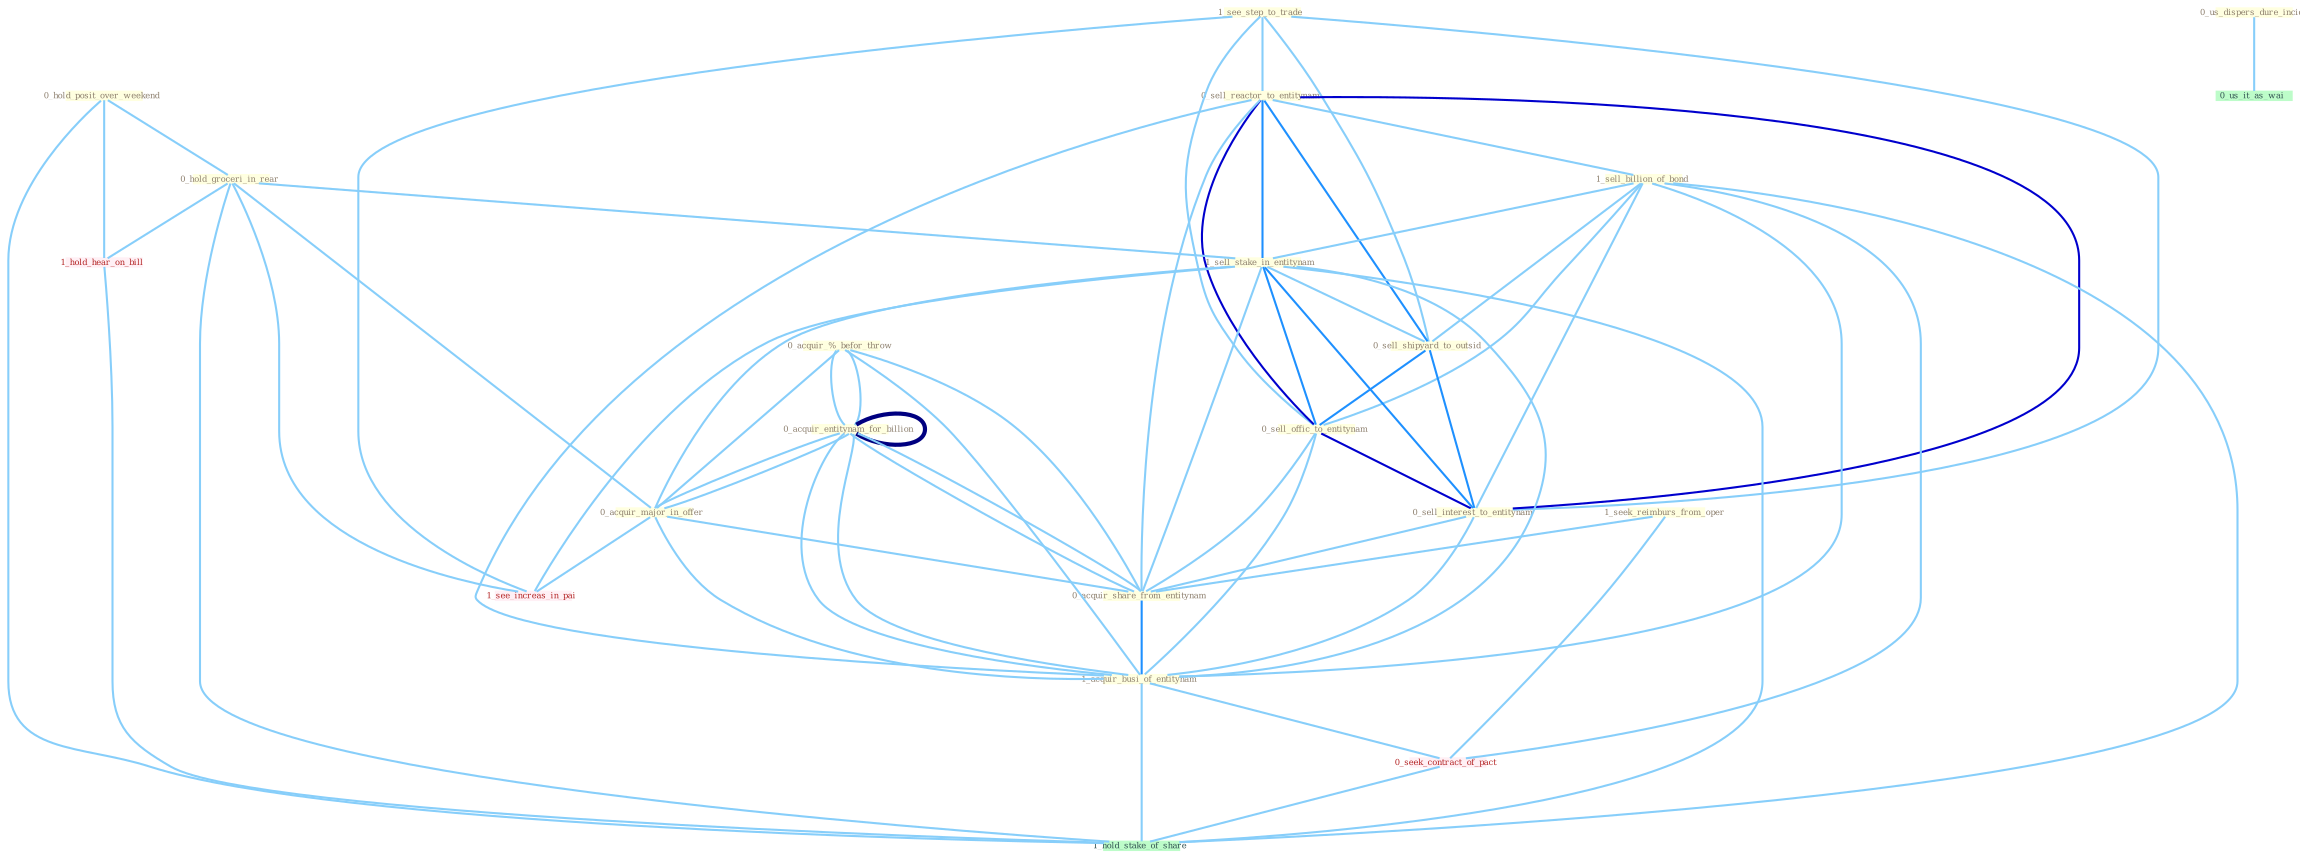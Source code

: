 Graph G{ 
    node
    [shape=polygon,style=filled,width=.5,height=.06,color="#BDFCC9",fixedsize=true,fontsize=4,
    fontcolor="#2f4f4f"];
    {node
    [color="#ffffe0", fontcolor="#8b7d6b"] "0_acquir_%_befor_throw " "1_see_step_to_trade " "0_hold_posit_over_weekend " "0_sell_reactor_to_entitynam " "1_sell_billion_of_bond " "0_acquir_entitynam_for_billion " "0_hold_groceri_in_rear " "1_seek_reimburs_from_oper " "0_us_dispers_dure_incid " "1_sell_stake_in_entitynam " "0_sell_shipyard_to_outsid " "0_sell_offic_to_entitynam " "0_acquir_major_in_offer " "0_sell_interest_to_entitynam " "0_acquir_share_from_entitynam " "1_acquir_busi_of_entitynam "}
{node [color="#fff0f5", fontcolor="#b22222"] "0_seek_contract_of_pact " "1_see_increas_in_pai " "1_hold_hear_on_bill "}
edge [color="#B0E2FF"];

	"0_acquir_%_befor_throw " -- "0_acquir_entitynam_for_billion " [w="1", color="#87cefa" ];
	"0_acquir_%_befor_throw " -- "0_acquir_major_in_offer " [w="1", color="#87cefa" ];
	"0_acquir_%_befor_throw " -- "0_acquir_share_from_entitynam " [w="1", color="#87cefa" ];
	"0_acquir_%_befor_throw " -- "1_acquir_busi_of_entitynam " [w="1", color="#87cefa" ];
	"0_acquir_%_befor_throw " -- "0_acquir_entitynam_for_billion " [w="1", color="#87cefa" ];
	"1_see_step_to_trade " -- "0_sell_reactor_to_entitynam " [w="1", color="#87cefa" ];
	"1_see_step_to_trade " -- "0_sell_shipyard_to_outsid " [w="1", color="#87cefa" ];
	"1_see_step_to_trade " -- "0_sell_offic_to_entitynam " [w="1", color="#87cefa" ];
	"1_see_step_to_trade " -- "0_sell_interest_to_entitynam " [w="1", color="#87cefa" ];
	"1_see_step_to_trade " -- "1_see_increas_in_pai " [w="1", color="#87cefa" ];
	"0_hold_posit_over_weekend " -- "0_hold_groceri_in_rear " [w="1", color="#87cefa" ];
	"0_hold_posit_over_weekend " -- "1_hold_hear_on_bill " [w="1", color="#87cefa" ];
	"0_hold_posit_over_weekend " -- "1_hold_stake_of_share " [w="1", color="#87cefa" ];
	"0_sell_reactor_to_entitynam " -- "1_sell_billion_of_bond " [w="1", color="#87cefa" ];
	"0_sell_reactor_to_entitynam " -- "1_sell_stake_in_entitynam " [w="2", color="#1e90ff" , len=0.8];
	"0_sell_reactor_to_entitynam " -- "0_sell_shipyard_to_outsid " [w="2", color="#1e90ff" , len=0.8];
	"0_sell_reactor_to_entitynam " -- "0_sell_offic_to_entitynam " [w="3", color="#0000cd" , len=0.6];
	"0_sell_reactor_to_entitynam " -- "0_sell_interest_to_entitynam " [w="3", color="#0000cd" , len=0.6];
	"0_sell_reactor_to_entitynam " -- "0_acquir_share_from_entitynam " [w="1", color="#87cefa" ];
	"0_sell_reactor_to_entitynam " -- "1_acquir_busi_of_entitynam " [w="1", color="#87cefa" ];
	"1_sell_billion_of_bond " -- "1_sell_stake_in_entitynam " [w="1", color="#87cefa" ];
	"1_sell_billion_of_bond " -- "0_sell_shipyard_to_outsid " [w="1", color="#87cefa" ];
	"1_sell_billion_of_bond " -- "0_sell_offic_to_entitynam " [w="1", color="#87cefa" ];
	"1_sell_billion_of_bond " -- "0_sell_interest_to_entitynam " [w="1", color="#87cefa" ];
	"1_sell_billion_of_bond " -- "1_acquir_busi_of_entitynam " [w="1", color="#87cefa" ];
	"1_sell_billion_of_bond " -- "0_seek_contract_of_pact " [w="1", color="#87cefa" ];
	"1_sell_billion_of_bond " -- "1_hold_stake_of_share " [w="1", color="#87cefa" ];
	"0_acquir_entitynam_for_billion " -- "0_acquir_major_in_offer " [w="1", color="#87cefa" ];
	"0_acquir_entitynam_for_billion " -- "0_acquir_share_from_entitynam " [w="1", color="#87cefa" ];
	"0_acquir_entitynam_for_billion " -- "1_acquir_busi_of_entitynam " [w="1", color="#87cefa" ];
	"0_acquir_entitynam_for_billion " -- "0_acquir_entitynam_for_billion " [w="4", style=bold, color="#000080", len=0.4];
	"0_hold_groceri_in_rear " -- "1_sell_stake_in_entitynam " [w="1", color="#87cefa" ];
	"0_hold_groceri_in_rear " -- "0_acquir_major_in_offer " [w="1", color="#87cefa" ];
	"0_hold_groceri_in_rear " -- "1_see_increas_in_pai " [w="1", color="#87cefa" ];
	"0_hold_groceri_in_rear " -- "1_hold_hear_on_bill " [w="1", color="#87cefa" ];
	"0_hold_groceri_in_rear " -- "1_hold_stake_of_share " [w="1", color="#87cefa" ];
	"1_seek_reimburs_from_oper " -- "0_acquir_share_from_entitynam " [w="1", color="#87cefa" ];
	"1_seek_reimburs_from_oper " -- "0_seek_contract_of_pact " [w="1", color="#87cefa" ];
	"0_us_dispers_dure_incid " -- "0_us_it_as_wai " [w="1", color="#87cefa" ];
	"1_sell_stake_in_entitynam " -- "0_sell_shipyard_to_outsid " [w="1", color="#87cefa" ];
	"1_sell_stake_in_entitynam " -- "0_sell_offic_to_entitynam " [w="2", color="#1e90ff" , len=0.8];
	"1_sell_stake_in_entitynam " -- "0_acquir_major_in_offer " [w="1", color="#87cefa" ];
	"1_sell_stake_in_entitynam " -- "0_sell_interest_to_entitynam " [w="2", color="#1e90ff" , len=0.8];
	"1_sell_stake_in_entitynam " -- "0_acquir_share_from_entitynam " [w="1", color="#87cefa" ];
	"1_sell_stake_in_entitynam " -- "1_acquir_busi_of_entitynam " [w="1", color="#87cefa" ];
	"1_sell_stake_in_entitynam " -- "1_see_increas_in_pai " [w="1", color="#87cefa" ];
	"1_sell_stake_in_entitynam " -- "1_hold_stake_of_share " [w="1", color="#87cefa" ];
	"0_sell_shipyard_to_outsid " -- "0_sell_offic_to_entitynam " [w="2", color="#1e90ff" , len=0.8];
	"0_sell_shipyard_to_outsid " -- "0_sell_interest_to_entitynam " [w="2", color="#1e90ff" , len=0.8];
	"0_sell_offic_to_entitynam " -- "0_sell_interest_to_entitynam " [w="3", color="#0000cd" , len=0.6];
	"0_sell_offic_to_entitynam " -- "0_acquir_share_from_entitynam " [w="1", color="#87cefa" ];
	"0_sell_offic_to_entitynam " -- "1_acquir_busi_of_entitynam " [w="1", color="#87cefa" ];
	"0_acquir_major_in_offer " -- "0_acquir_share_from_entitynam " [w="1", color="#87cefa" ];
	"0_acquir_major_in_offer " -- "1_acquir_busi_of_entitynam " [w="1", color="#87cefa" ];
	"0_acquir_major_in_offer " -- "0_acquir_entitynam_for_billion " [w="1", color="#87cefa" ];
	"0_acquir_major_in_offer " -- "1_see_increas_in_pai " [w="1", color="#87cefa" ];
	"0_sell_interest_to_entitynam " -- "0_acquir_share_from_entitynam " [w="1", color="#87cefa" ];
	"0_sell_interest_to_entitynam " -- "1_acquir_busi_of_entitynam " [w="1", color="#87cefa" ];
	"0_acquir_share_from_entitynam " -- "1_acquir_busi_of_entitynam " [w="2", color="#1e90ff" , len=0.8];
	"0_acquir_share_from_entitynam " -- "0_acquir_entitynam_for_billion " [w="1", color="#87cefa" ];
	"1_acquir_busi_of_entitynam " -- "0_seek_contract_of_pact " [w="1", color="#87cefa" ];
	"1_acquir_busi_of_entitynam " -- "0_acquir_entitynam_for_billion " [w="1", color="#87cefa" ];
	"1_acquir_busi_of_entitynam " -- "1_hold_stake_of_share " [w="1", color="#87cefa" ];
	"0_seek_contract_of_pact " -- "1_hold_stake_of_share " [w="1", color="#87cefa" ];
	"1_hold_hear_on_bill " -- "1_hold_stake_of_share " [w="1", color="#87cefa" ];
}
